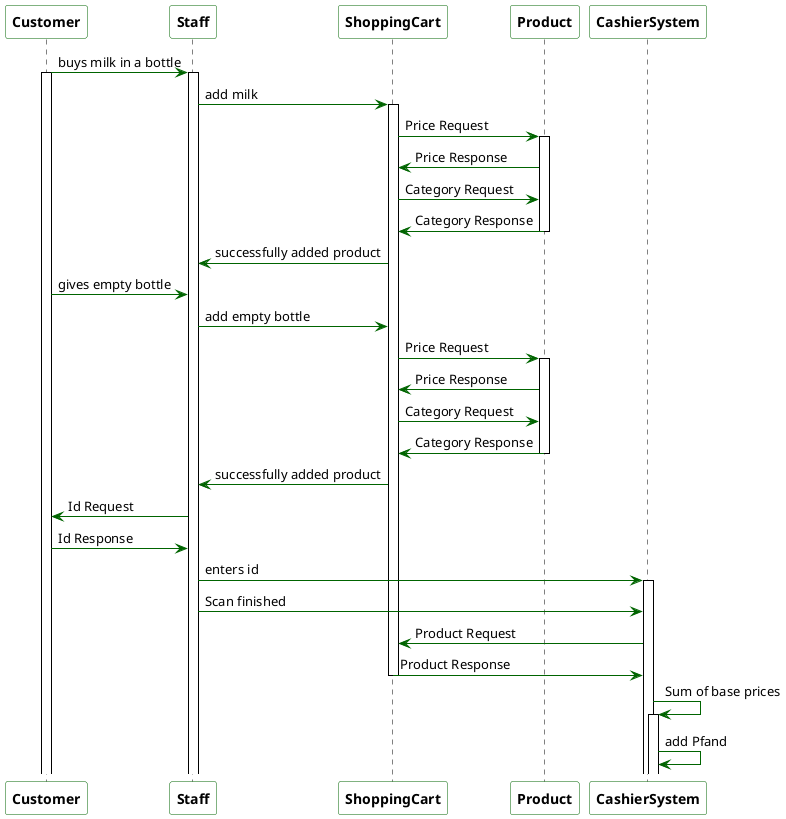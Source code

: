 @startuml

skinparam linetype ortho
'skinparam groupInheritance 3
'skinparam handwritten true
hide circle

skinparam participant{
    BorderColor darkgreen
    BackgroundColor white
    FontStyle bold
}

skinparam arrow{
    Color darkgreen
}

skinparam sequence{
    LifeLineBorderColor black
}

Customer -> Staff: buys milk in a bottle
activate Staff
activate Customer
ShoppingCart <- Staff: add milk
activate ShoppingCart
ShoppingCart -> Product: Price Request
activate Product
ShoppingCart <- Product: Price Response
ShoppingCart -> Product: Category Request
ShoppingCart <- Product: Category Response
deactivate Product
ShoppingCart -> Staff: successfully added product
Customer -> Staff: gives empty bottle
Staff -> ShoppingCart: add empty bottle
ShoppingCart -> Product: Price Request
activate Product
ShoppingCart <- Product: Price Response
ShoppingCart -> Product: Category Request
ShoppingCart <- Product: Category Response
deactivate Product
ShoppingCart -> Staff: successfully added product
Customer <- Staff: Id Request
Customer -> Staff: Id Response
Staff -> CashierSystem: enters id
activate CashierSystem
Staff -> CashierSystem: Scan finished
CashierSystem -> ShoppingCart: Product Request
CashierSystem <- ShoppingCart: Product Response
deactivate ShoppingCart
CashierSystem -> CashierSystem: Sum of base prices
activate CashierSystem
CashierSystem -> CashierSystem: add Pfand

@enduml